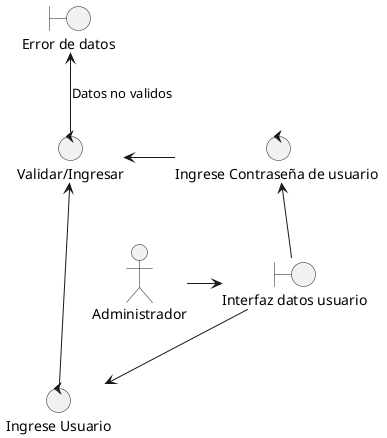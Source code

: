 @startuml
actor Administrador as administrador
boundary "Interfaz datos usuario" as feIngresarDatos 
administrador-right->feIngresarDatos

control "Ingrese Usuario" as ingresarUsuario
control "Ingrese Contraseña de usuario " as ingresarContraseñaUsuario
control "Validar/Ingresar" as ingresarValidarDatos

feIngresarDatos-down->ingresarUsuario
feIngresarDatos-up->ingresarContraseñaUsuario
ingresarUsuario-right->ingresarValidarDatos
ingresarContraseñaUsuario-left-> ingresarValidarDatos
boundary "Error de datos " as errorDeDatos
ingresarValidarDatos-up-> errorDeDatos:Datos no validos

@enduml
